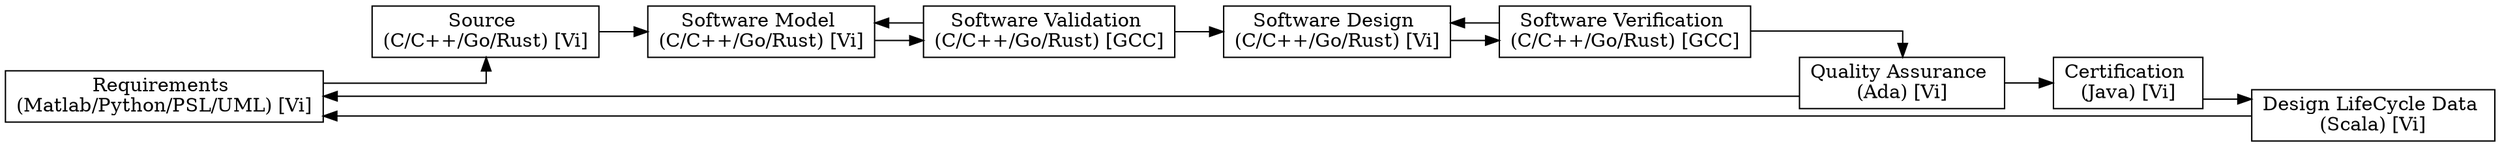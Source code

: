 digraph Project {
  // Introduction
  graph [rankdir = LR, splines=ortho];
  node[shape=record];

  // Blocks
  Requirements[label="Requirements \n(Matlab/Python/PSL/UML) [Vi]"];
  Source[label="Source \n(C/C++/Go/Rust) [Vi]"];
  Model[label="Software Model \n(C/C++/Go/Rust) [Vi]"];
  Validation[label="Software Validation \n(C/C++/Go/Rust) [GCC]"];
  Design[label="Software Design \n(C/C++/Go/Rust) [Vi]"];
  Verification[label="Software Verification \n(C/C++/Go/Rust) [GCC]"];
  Quality[label="Quality Assurance \n(Ada) [Vi]"];
  Certification[label="Certification \n(Java) [Vi]"];
  LifeCycle[label="Design LifeCycle Data \n(Scala) [Vi]"];

  // Sequence
  Requirements -> Source;
  Source -> Model;
  Model -> Validation;
  Validation -> Design;
  Design -> Verification;
  Verification -> Quality;
  Quality -> Certification;
  Certification -> LifeCycle;
  LifeCycle -> Requirements;

  // Feedback
  Validation -> Model;
  Verification -> Design;
  Quality -> Requirements;
}
